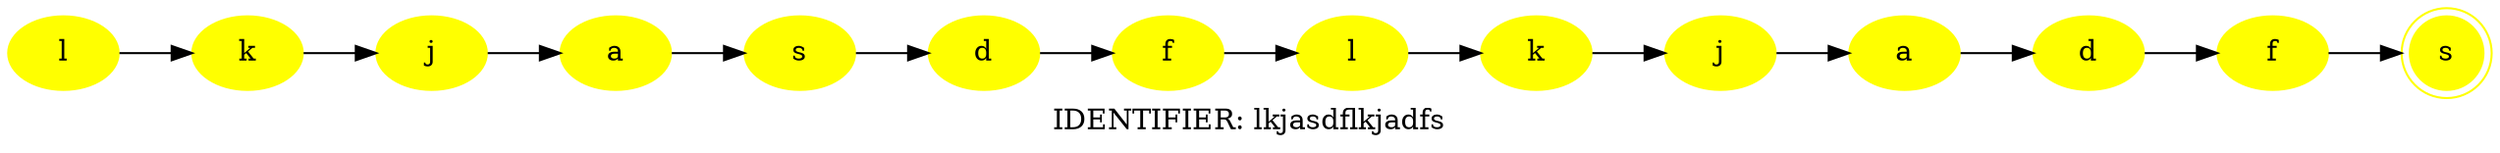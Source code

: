 digraph Plot{
   rankdir = LR;
   label = "IDENTIFIER: lkjasdflkjadfs";
    n0[style = filled, color = yellow, label = "l"];
    n1[style = filled, color = yellow, label = "k"];
    n2[style = filled, color = yellow, label = "j"];
    n3[style = filled, color = yellow, label = "a"];
    n4[style = filled, color = yellow, label = "s"];
    n5[style = filled, color = yellow, label = "d"];
    n6[style = filled, color = yellow, label = "f"];
    n7[style = filled, color = yellow, label = "l"];
    n8[style = filled, color = yellow, label = "k"];
    n9[style = filled, color = yellow, label = "j"];
    n10[style = filled, color = yellow, label = "a"];
    n11[style = filled, color = yellow, label = "d"];
    n12[style = filled, color = yellow, label = "f"];
    n13[style = filled, color = yellow, label = "s" ,shape = doublecircle];
    n0 -> n1;
    n1 -> n2;
    n2 -> n3;
    n3 -> n4;
    n4 -> n5;
    n5 -> n6;
    n6 -> n7;
    n7 -> n8;
    n8 -> n9;
    n9 -> n10;
    n10 -> n11;
    n11 -> n12;
    n12 -> n13;
}